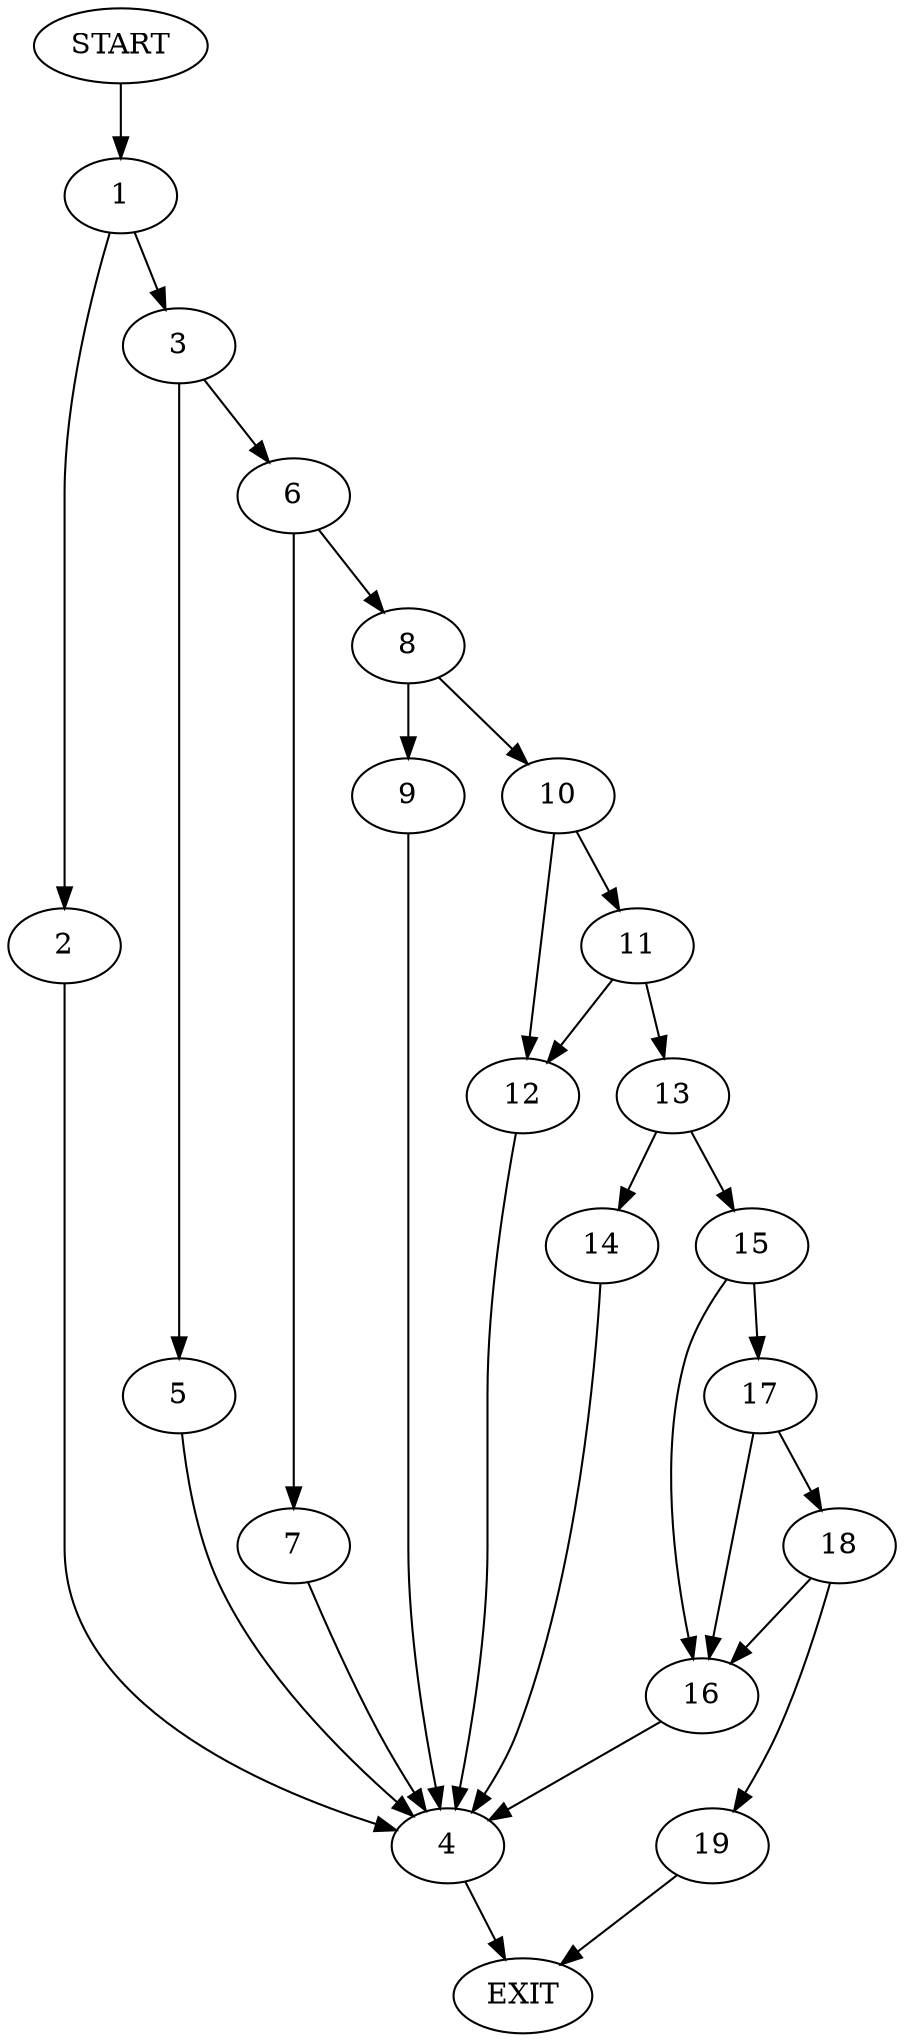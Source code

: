 digraph {
0 [label="START"]
20 [label="EXIT"]
0 -> 1
1 -> 2
1 -> 3
2 -> 4
3 -> 5
3 -> 6
4 -> 20
5 -> 4
6 -> 7
6 -> 8
7 -> 4
8 -> 9
8 -> 10
10 -> 11
10 -> 12
9 -> 4
12 -> 4
11 -> 13
11 -> 12
13 -> 14
13 -> 15
14 -> 4
15 -> 16
15 -> 17
16 -> 4
17 -> 16
17 -> 18
18 -> 16
18 -> 19
19 -> 20
}
